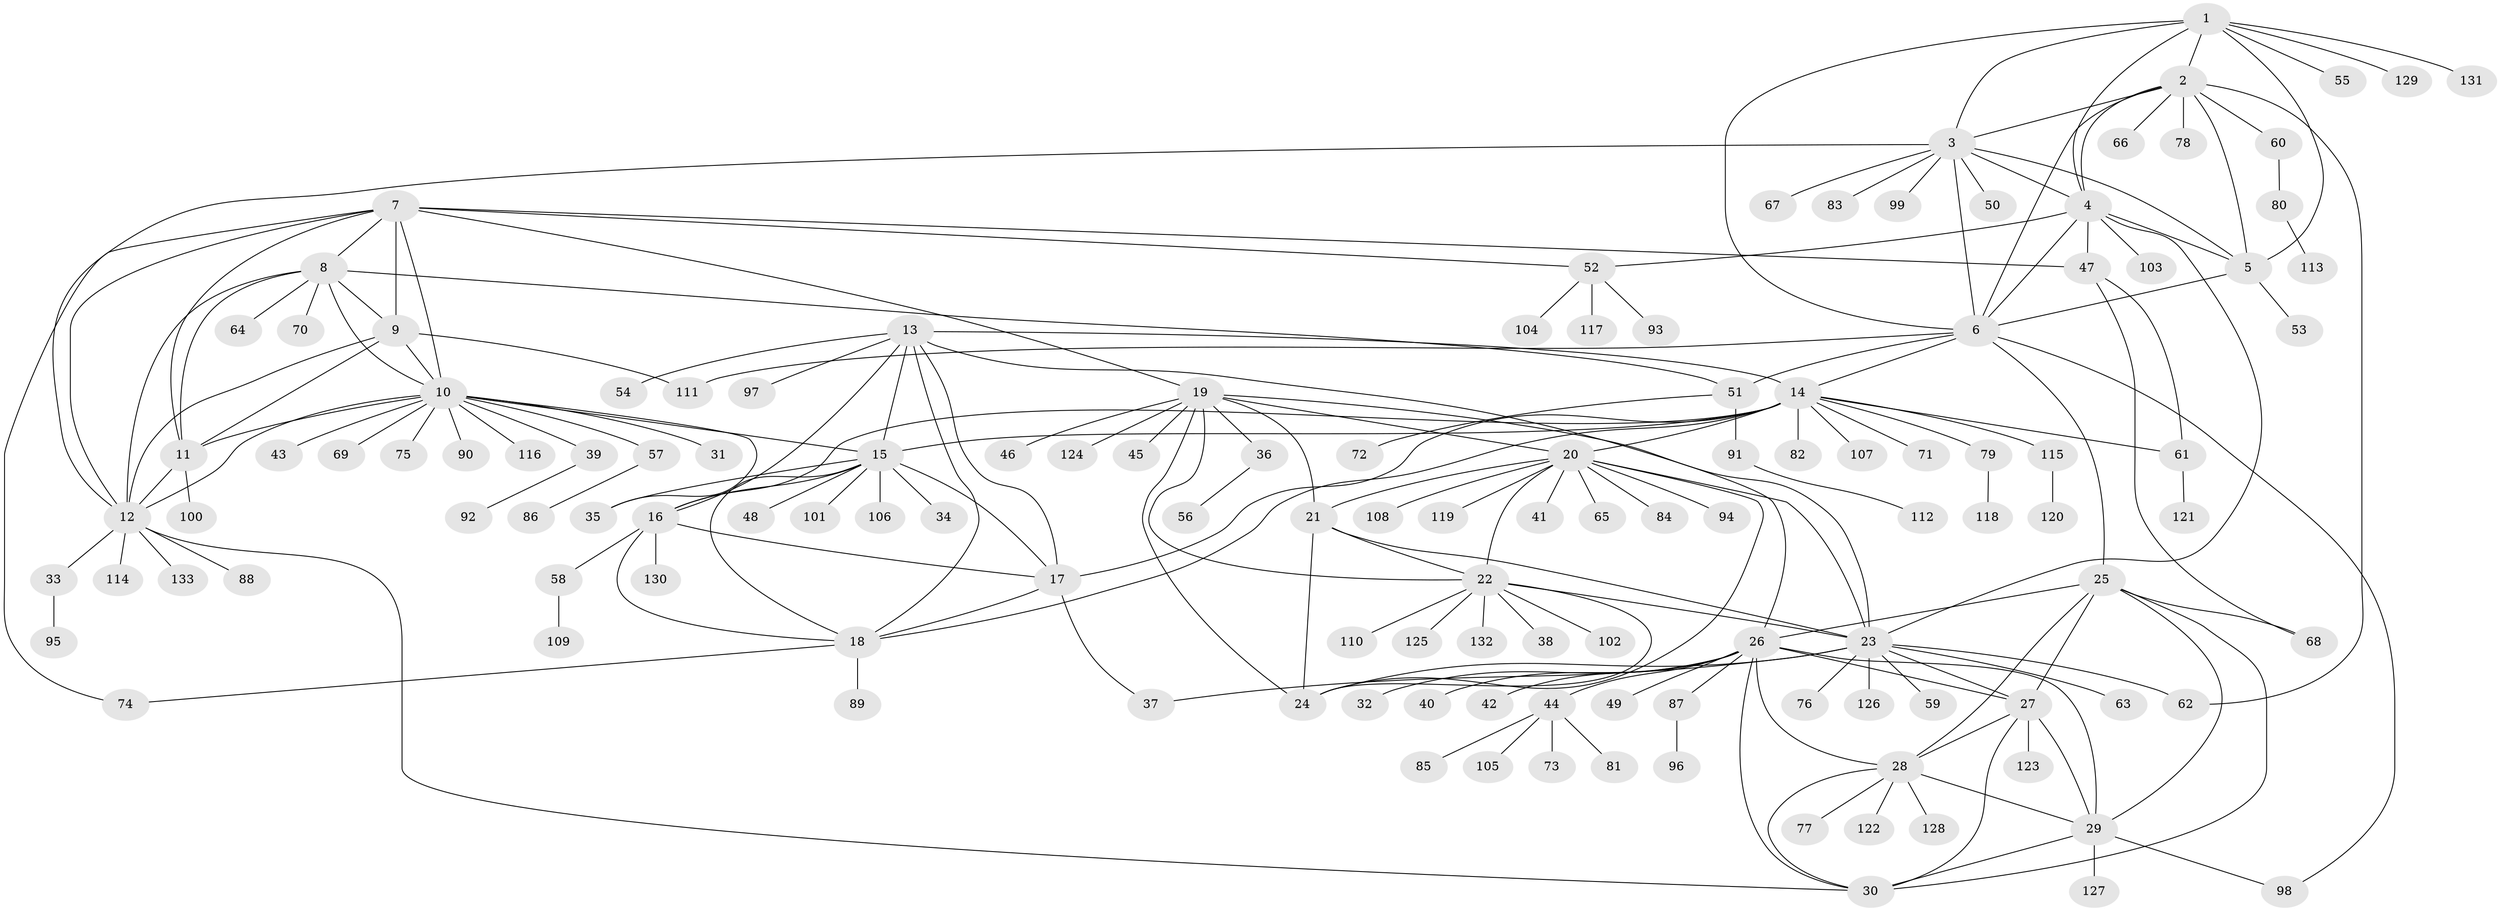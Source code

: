 // Generated by graph-tools (version 1.1) at 2025/54/03/09/25 04:54:53]
// undirected, 133 vertices, 199 edges
graph export_dot {
graph [start="1"]
  node [color=gray90,style=filled];
  1;
  2;
  3;
  4;
  5;
  6;
  7;
  8;
  9;
  10;
  11;
  12;
  13;
  14;
  15;
  16;
  17;
  18;
  19;
  20;
  21;
  22;
  23;
  24;
  25;
  26;
  27;
  28;
  29;
  30;
  31;
  32;
  33;
  34;
  35;
  36;
  37;
  38;
  39;
  40;
  41;
  42;
  43;
  44;
  45;
  46;
  47;
  48;
  49;
  50;
  51;
  52;
  53;
  54;
  55;
  56;
  57;
  58;
  59;
  60;
  61;
  62;
  63;
  64;
  65;
  66;
  67;
  68;
  69;
  70;
  71;
  72;
  73;
  74;
  75;
  76;
  77;
  78;
  79;
  80;
  81;
  82;
  83;
  84;
  85;
  86;
  87;
  88;
  89;
  90;
  91;
  92;
  93;
  94;
  95;
  96;
  97;
  98;
  99;
  100;
  101;
  102;
  103;
  104;
  105;
  106;
  107;
  108;
  109;
  110;
  111;
  112;
  113;
  114;
  115;
  116;
  117;
  118;
  119;
  120;
  121;
  122;
  123;
  124;
  125;
  126;
  127;
  128;
  129;
  130;
  131;
  132;
  133;
  1 -- 2;
  1 -- 3;
  1 -- 4;
  1 -- 5;
  1 -- 6;
  1 -- 55;
  1 -- 129;
  1 -- 131;
  2 -- 3;
  2 -- 4;
  2 -- 5;
  2 -- 6;
  2 -- 60;
  2 -- 62;
  2 -- 66;
  2 -- 78;
  3 -- 4;
  3 -- 5;
  3 -- 6;
  3 -- 12;
  3 -- 50;
  3 -- 67;
  3 -- 83;
  3 -- 99;
  4 -- 5;
  4 -- 6;
  4 -- 23;
  4 -- 47;
  4 -- 52;
  4 -- 103;
  5 -- 6;
  5 -- 53;
  6 -- 14;
  6 -- 25;
  6 -- 51;
  6 -- 98;
  6 -- 111;
  7 -- 8;
  7 -- 9;
  7 -- 10;
  7 -- 11;
  7 -- 12;
  7 -- 19;
  7 -- 47;
  7 -- 52;
  7 -- 74;
  8 -- 9;
  8 -- 10;
  8 -- 11;
  8 -- 12;
  8 -- 51;
  8 -- 64;
  8 -- 70;
  9 -- 10;
  9 -- 11;
  9 -- 12;
  9 -- 111;
  10 -- 11;
  10 -- 12;
  10 -- 15;
  10 -- 31;
  10 -- 35;
  10 -- 39;
  10 -- 43;
  10 -- 57;
  10 -- 69;
  10 -- 75;
  10 -- 90;
  10 -- 116;
  11 -- 12;
  11 -- 100;
  12 -- 30;
  12 -- 33;
  12 -- 88;
  12 -- 114;
  12 -- 133;
  13 -- 14;
  13 -- 15;
  13 -- 16;
  13 -- 17;
  13 -- 18;
  13 -- 26;
  13 -- 54;
  13 -- 97;
  14 -- 15;
  14 -- 16;
  14 -- 17;
  14 -- 18;
  14 -- 20;
  14 -- 61;
  14 -- 71;
  14 -- 79;
  14 -- 82;
  14 -- 107;
  14 -- 115;
  15 -- 16;
  15 -- 17;
  15 -- 18;
  15 -- 34;
  15 -- 35;
  15 -- 48;
  15 -- 101;
  15 -- 106;
  16 -- 17;
  16 -- 18;
  16 -- 58;
  16 -- 130;
  17 -- 18;
  17 -- 37;
  18 -- 74;
  18 -- 89;
  19 -- 20;
  19 -- 21;
  19 -- 22;
  19 -- 23;
  19 -- 24;
  19 -- 36;
  19 -- 45;
  19 -- 46;
  19 -- 124;
  20 -- 21;
  20 -- 22;
  20 -- 23;
  20 -- 24;
  20 -- 41;
  20 -- 65;
  20 -- 84;
  20 -- 94;
  20 -- 108;
  20 -- 119;
  21 -- 22;
  21 -- 23;
  21 -- 24;
  22 -- 23;
  22 -- 24;
  22 -- 38;
  22 -- 102;
  22 -- 110;
  22 -- 125;
  22 -- 132;
  23 -- 24;
  23 -- 27;
  23 -- 37;
  23 -- 59;
  23 -- 62;
  23 -- 63;
  23 -- 76;
  23 -- 126;
  25 -- 26;
  25 -- 27;
  25 -- 28;
  25 -- 29;
  25 -- 30;
  25 -- 68;
  26 -- 27;
  26 -- 28;
  26 -- 29;
  26 -- 30;
  26 -- 32;
  26 -- 40;
  26 -- 42;
  26 -- 44;
  26 -- 49;
  26 -- 87;
  27 -- 28;
  27 -- 29;
  27 -- 30;
  27 -- 123;
  28 -- 29;
  28 -- 30;
  28 -- 77;
  28 -- 122;
  28 -- 128;
  29 -- 30;
  29 -- 98;
  29 -- 127;
  33 -- 95;
  36 -- 56;
  39 -- 92;
  44 -- 73;
  44 -- 81;
  44 -- 85;
  44 -- 105;
  47 -- 61;
  47 -- 68;
  51 -- 72;
  51 -- 91;
  52 -- 93;
  52 -- 104;
  52 -- 117;
  57 -- 86;
  58 -- 109;
  60 -- 80;
  61 -- 121;
  79 -- 118;
  80 -- 113;
  87 -- 96;
  91 -- 112;
  115 -- 120;
}

